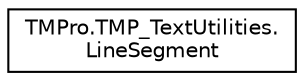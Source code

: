 digraph "Graphical Class Hierarchy"
{
 // LATEX_PDF_SIZE
  edge [fontname="Helvetica",fontsize="10",labelfontname="Helvetica",labelfontsize="10"];
  node [fontname="Helvetica",fontsize="10",shape=record];
  rankdir="LR";
  Node0 [label="TMPro.TMP_TextUtilities.\lLineSegment",height=0.2,width=0.4,color="black", fillcolor="white", style="filled",URL="$struct_t_m_pro_1_1_t_m_p___text_utilities_1_1_line_segment.html",tooltip=" "];
}
